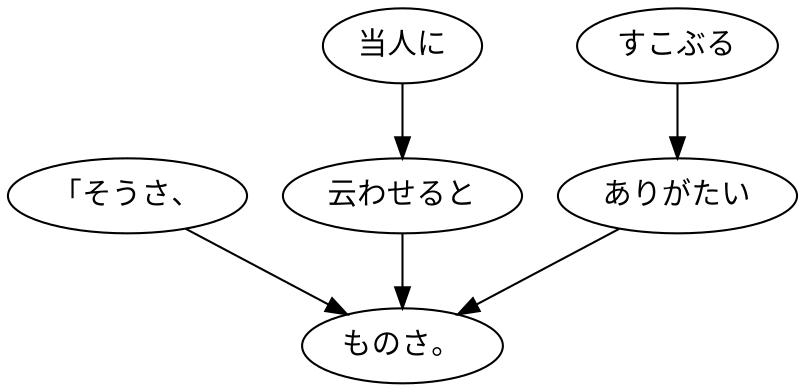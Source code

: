 digraph graph6104 {
	node0 [label="「そうさ、"];
	node1 [label="当人に"];
	node2 [label="云わせると"];
	node3 [label="すこぶる"];
	node4 [label="ありがたい"];
	node5 [label="ものさ。"];
	node0 -> node5;
	node1 -> node2;
	node2 -> node5;
	node3 -> node4;
	node4 -> node5;
}
